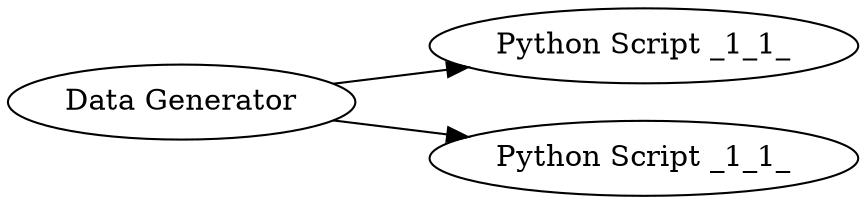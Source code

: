 digraph {
	1 -> 3
	1 -> 2
	1 [label="Data Generator"]
	3 [label="Python Script _1_1_"]
	2 [label="Python Script _1_1_"]
	rankdir=LR
}
